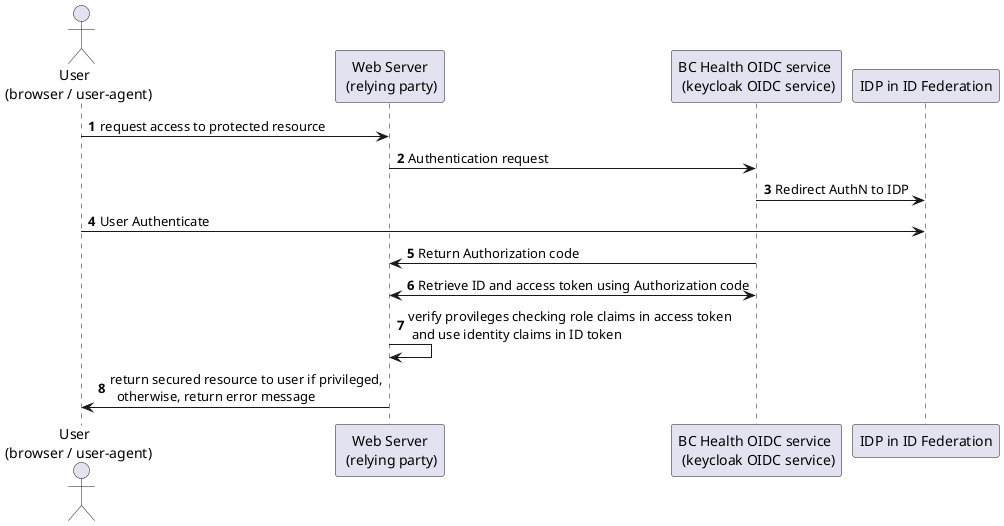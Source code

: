 @startuml OIDC Web App flow

autonumber

    actor "User  \n(browser / user-agent)"

    "User  \n(browser / user-agent)"  ->  "Web Server\n (relying party)" : request access to protected resource

    "Web Server\n (relying party)" -> "BC Health OIDC service \n (keycloak OIDC service)" : Authentication request

    "BC Health OIDC service \n (keycloak OIDC service)" -> "IDP in ID Federation" : Redirect AuthN to IDP

   "User  \n(browser / user-agent)" -> "IDP in ID Federation" : User Authenticate

    "BC Health OIDC service \n (keycloak OIDC service)" -> "Web Server\n (relying party)" : Return Authorization code

    "Web Server\n (relying party)" <-> "BC Health OIDC service \n (keycloak OIDC service)"  : Retrieve ID and access token using Authorization code

    "Web Server\n (relying party)" -> "Web Server\n (relying party)" : verify provileges checking role claims in access token \n and use identity claims in ID token
    
    "Web Server\n (relying party)" -> "User  \n(browser / user-agent)"  : return secured resource to user if privileged,\n  otherwise, return error message 
@enduml
